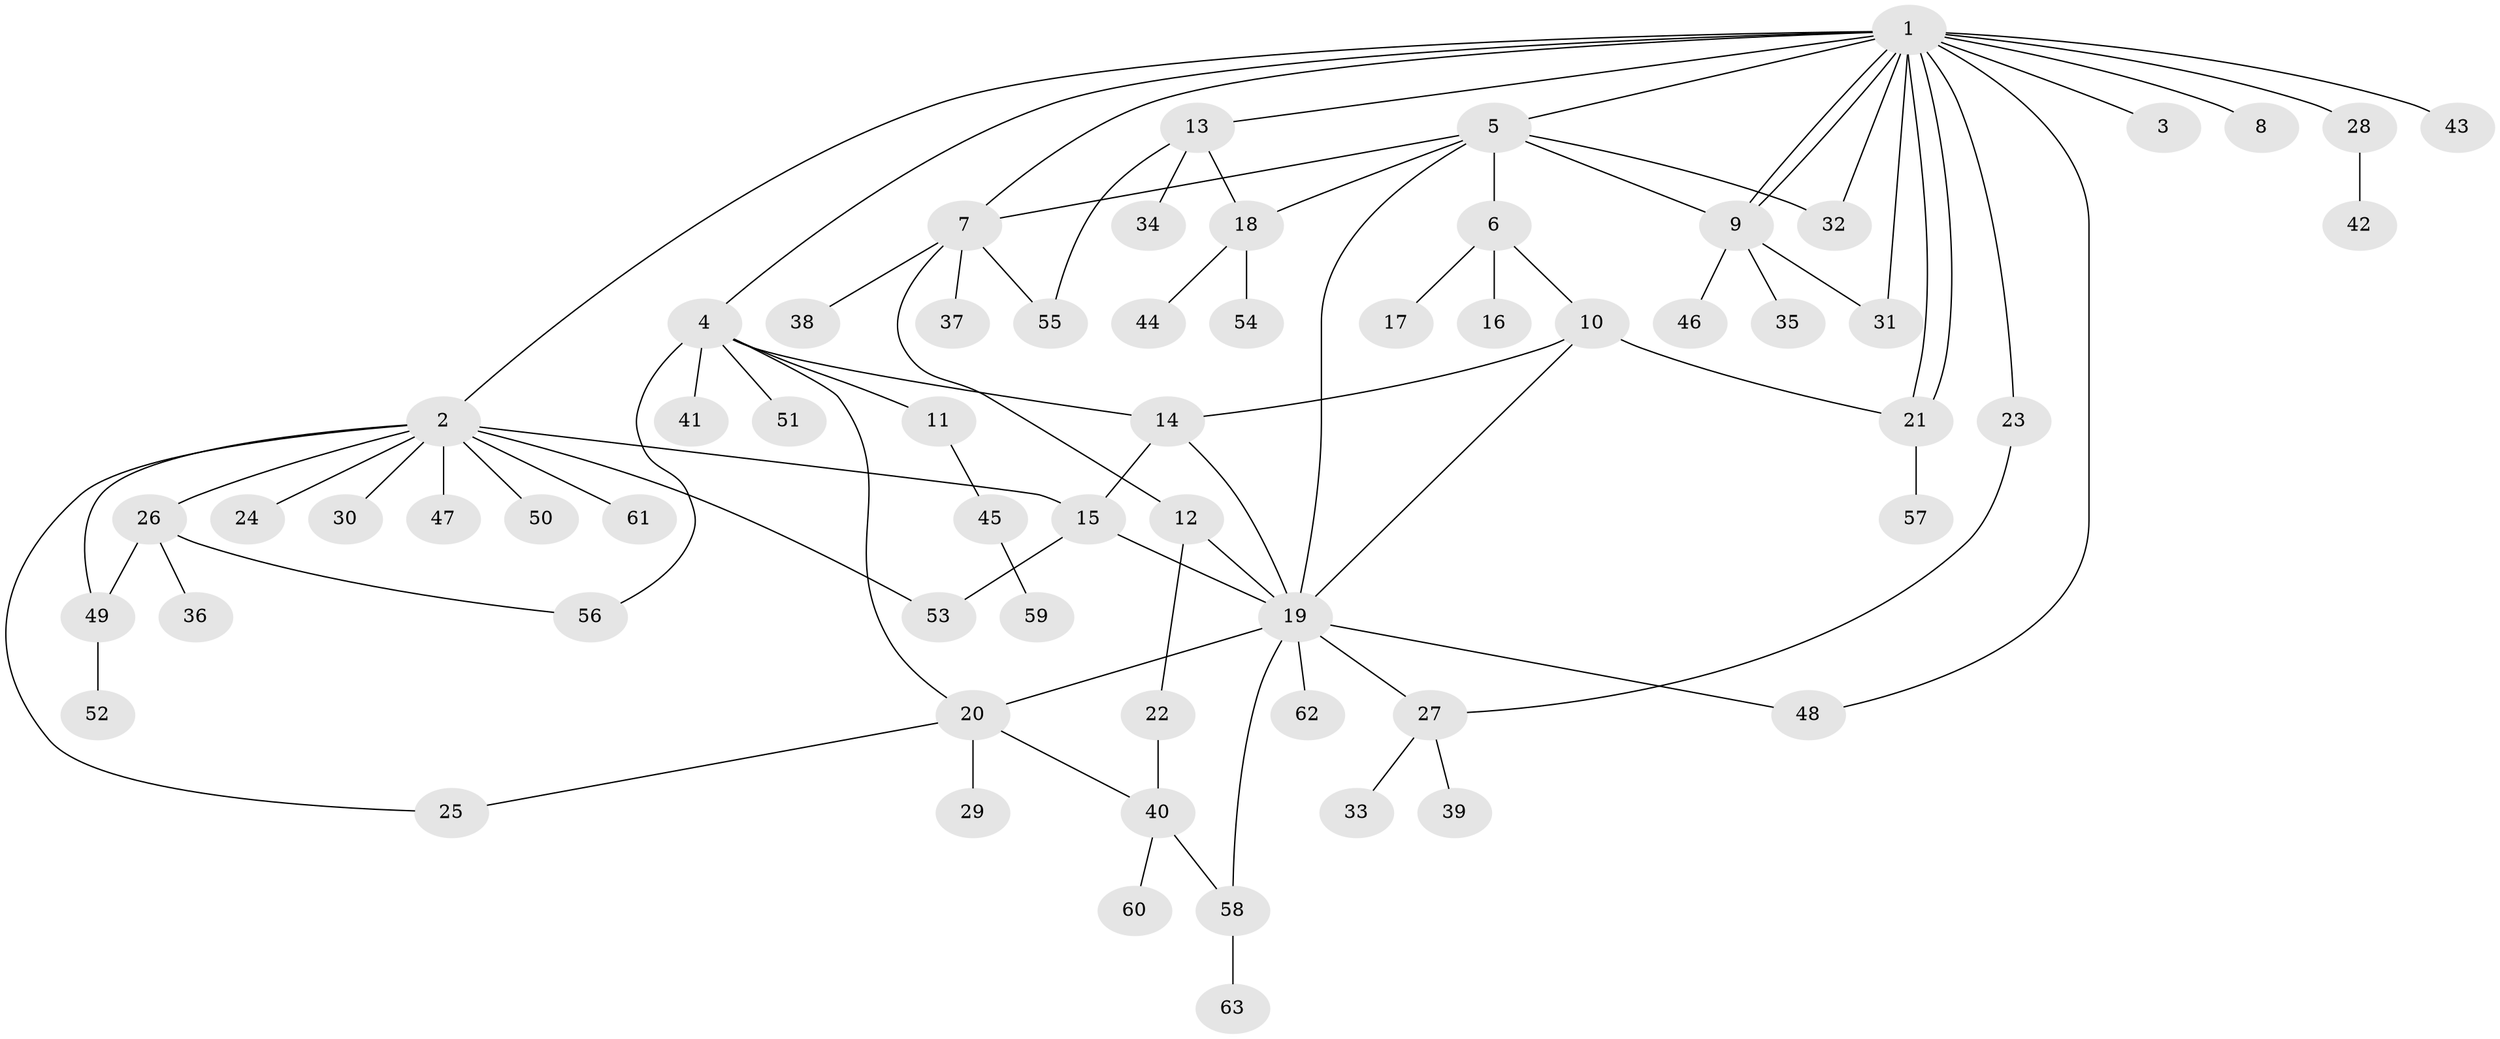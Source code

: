 // coarse degree distribution, {9: 0.022727272727272728, 1: 0.5909090909090909, 15: 0.022727272727272728, 5: 0.09090909090909091, 2: 0.1590909090909091, 6: 0.022727272727272728, 4: 0.045454545454545456, 3: 0.022727272727272728, 7: 0.022727272727272728}
// Generated by graph-tools (version 1.1) at 2025/50/03/04/25 21:50:19]
// undirected, 63 vertices, 86 edges
graph export_dot {
graph [start="1"]
  node [color=gray90,style=filled];
  1;
  2;
  3;
  4;
  5;
  6;
  7;
  8;
  9;
  10;
  11;
  12;
  13;
  14;
  15;
  16;
  17;
  18;
  19;
  20;
  21;
  22;
  23;
  24;
  25;
  26;
  27;
  28;
  29;
  30;
  31;
  32;
  33;
  34;
  35;
  36;
  37;
  38;
  39;
  40;
  41;
  42;
  43;
  44;
  45;
  46;
  47;
  48;
  49;
  50;
  51;
  52;
  53;
  54;
  55;
  56;
  57;
  58;
  59;
  60;
  61;
  62;
  63;
  1 -- 2;
  1 -- 3;
  1 -- 4;
  1 -- 5;
  1 -- 7;
  1 -- 8;
  1 -- 9;
  1 -- 9;
  1 -- 13;
  1 -- 21;
  1 -- 21;
  1 -- 23;
  1 -- 28;
  1 -- 31;
  1 -- 32;
  1 -- 43;
  1 -- 48;
  2 -- 15;
  2 -- 24;
  2 -- 25;
  2 -- 26;
  2 -- 30;
  2 -- 47;
  2 -- 49;
  2 -- 50;
  2 -- 53;
  2 -- 61;
  4 -- 11;
  4 -- 14;
  4 -- 20;
  4 -- 41;
  4 -- 51;
  4 -- 56;
  5 -- 6;
  5 -- 7;
  5 -- 9;
  5 -- 18;
  5 -- 19;
  5 -- 32;
  6 -- 10;
  6 -- 16;
  6 -- 17;
  7 -- 12;
  7 -- 37;
  7 -- 38;
  7 -- 55;
  9 -- 31;
  9 -- 35;
  9 -- 46;
  10 -- 14;
  10 -- 19;
  10 -- 21;
  11 -- 45;
  12 -- 19;
  12 -- 22;
  13 -- 18;
  13 -- 34;
  13 -- 55;
  14 -- 15;
  14 -- 19;
  15 -- 19;
  15 -- 53;
  18 -- 44;
  18 -- 54;
  19 -- 20;
  19 -- 27;
  19 -- 48;
  19 -- 58;
  19 -- 62;
  20 -- 25;
  20 -- 29;
  20 -- 40;
  21 -- 57;
  22 -- 40;
  23 -- 27;
  26 -- 36;
  26 -- 49;
  26 -- 56;
  27 -- 33;
  27 -- 39;
  28 -- 42;
  40 -- 58;
  40 -- 60;
  45 -- 59;
  49 -- 52;
  58 -- 63;
}
